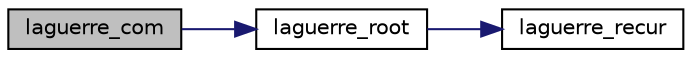 digraph G
{
  edge [fontname="Helvetica",fontsize="10",labelfontname="Helvetica",labelfontsize="10"];
  node [fontname="Helvetica",fontsize="10",shape=record];
  rankdir=LR;
  Node1 [label="laguerre_com",height=0.2,width=0.4,color="black", fillcolor="grey75", style="filled" fontcolor="black"];
  Node1 -> Node2 [color="midnightblue",fontsize="10",style="solid",fontname="Helvetica"];
  Node2 [label="laguerre_root",height=0.2,width=0.4,color="black", fillcolor="white", style="filled",URL="$quadrule_8f90.html#a50878552a6862bdc03e4e7d904d7b154"];
  Node2 -> Node3 [color="midnightblue",fontsize="10",style="solid",fontname="Helvetica"];
  Node3 [label="laguerre_recur",height=0.2,width=0.4,color="black", fillcolor="white", style="filled",URL="$quadrule_8f90.html#a37a4edc203821495156eaa63b1c4d7fa"];
}
